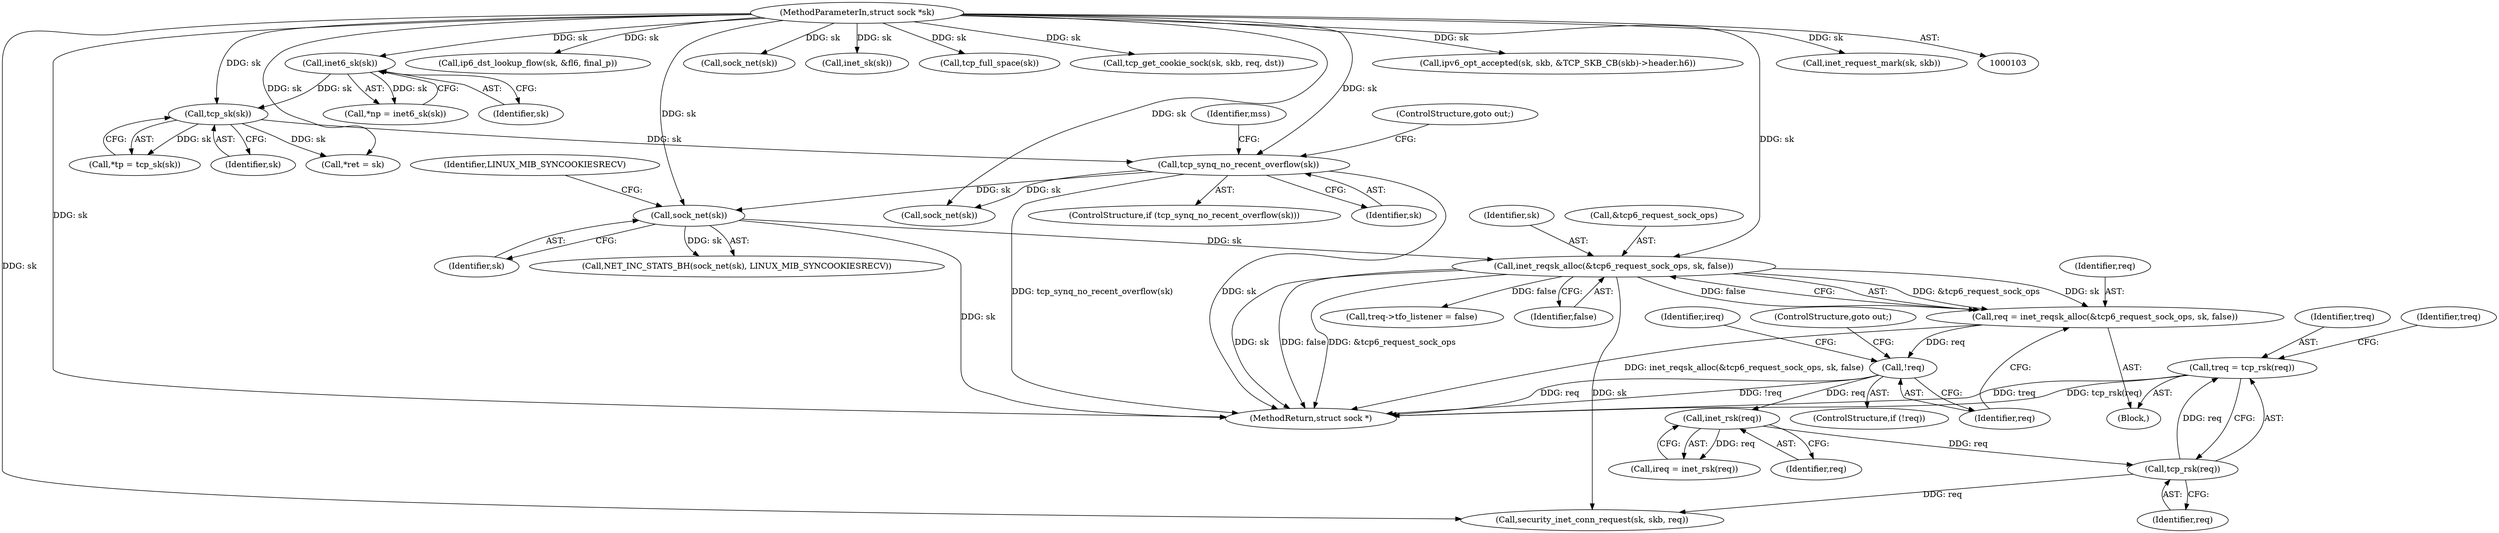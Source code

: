 digraph "0_linux_45f6fad84cc305103b28d73482b344d7f5b76f39_14@pointer" {
"1000216" [label="(Call,treq = tcp_rsk(req))"];
"1000218" [label="(Call,tcp_rsk(req))"];
"1000214" [label="(Call,inet_rsk(req))"];
"1000209" [label="(Call,!req)"];
"1000201" [label="(Call,req = inet_reqsk_alloc(&tcp6_request_sock_ops, sk, false))"];
"1000203" [label="(Call,inet_reqsk_alloc(&tcp6_request_sock_ops, sk, false))"];
"1000177" [label="(Call,sock_net(sk))"];
"1000156" [label="(Call,tcp_synq_no_recent_overflow(sk))"];
"1000104" [label="(MethodParameterIn,struct sock *sk)"];
"1000118" [label="(Call,tcp_sk(sk))"];
"1000113" [label="(Call,inet6_sk(sk))"];
"1000496" [label="(Call,ip6_dst_lookup_flow(sk, &fl6, final_p))"];
"1000116" [label="(Call,*tp = tcp_sk(sk))"];
"1000226" [label="(Call,security_inet_conn_request(sk, skb, req))"];
"1000542" [label="(Call,sock_net(sk))"];
"1000206" [label="(Identifier,sk)"];
"1000111" [label="(Call,*np = inet6_sk(sk))"];
"1000220" [label="(Call,treq->tfo_listener = false)"];
"1000219" [label="(Identifier,req)"];
"1000204" [label="(Call,&tcp6_request_sock_ops)"];
"1000106" [label="(Block,)"];
"1000486" [label="(Call,inet_sk(sk))"];
"1000179" [label="(Identifier,LINUX_MIB_SYNCOOKIESRECV)"];
"1000509" [label="(Call,tcp_full_space(sk))"];
"1000157" [label="(Identifier,sk)"];
"1000114" [label="(Identifier,sk)"];
"1000547" [label="(Call,tcp_get_cookie_sock(sk, skb, req, dst))"];
"1000560" [label="(MethodReturn,struct sock *)"];
"1000212" [label="(Call,ireq = inet_rsk(req))"];
"1000119" [label="(Identifier,sk)"];
"1000213" [label="(Identifier,ireq)"];
"1000207" [label="(Identifier,false)"];
"1000178" [label="(Identifier,sk)"];
"1000118" [label="(Call,tcp_sk(sk))"];
"1000113" [label="(Call,inet6_sk(sk))"];
"1000135" [label="(Call,*ret = sk)"];
"1000208" [label="(ControlStructure,if (!req))"];
"1000176" [label="(Call,NET_INC_STATS_BH(sock_net(sk), LINUX_MIB_SYNCOOKIESRECV))"];
"1000156" [label="(Call,tcp_synq_no_recent_overflow(sk))"];
"1000211" [label="(ControlStructure,goto out;)"];
"1000216" [label="(Call,treq = tcp_rsk(req))"];
"1000269" [label="(Call,ipv6_opt_accepted(sk, skb, &TCP_SKB_CB(skb)->header.h6))"];
"1000222" [label="(Identifier,treq)"];
"1000172" [label="(Call,sock_net(sk))"];
"1000217" [label="(Identifier,treq)"];
"1000158" [label="(ControlStructure,goto out;)"];
"1000210" [label="(Identifier,req)"];
"1000218" [label="(Call,tcp_rsk(req))"];
"1000214" [label="(Call,inet_rsk(req))"];
"1000201" [label="(Call,req = inet_reqsk_alloc(&tcp6_request_sock_ops, sk, false))"];
"1000203" [label="(Call,inet_reqsk_alloc(&tcp6_request_sock_ops, sk, false))"];
"1000177" [label="(Call,sock_net(sk))"];
"1000209" [label="(Call,!req)"];
"1000351" [label="(Call,inet_request_mark(sk, skb))"];
"1000155" [label="(ControlStructure,if (tcp_synq_no_recent_overflow(sk)))"];
"1000202" [label="(Identifier,req)"];
"1000160" [label="(Identifier,mss)"];
"1000104" [label="(MethodParameterIn,struct sock *sk)"];
"1000215" [label="(Identifier,req)"];
"1000216" -> "1000106"  [label="AST: "];
"1000216" -> "1000218"  [label="CFG: "];
"1000217" -> "1000216"  [label="AST: "];
"1000218" -> "1000216"  [label="AST: "];
"1000222" -> "1000216"  [label="CFG: "];
"1000216" -> "1000560"  [label="DDG: treq"];
"1000216" -> "1000560"  [label="DDG: tcp_rsk(req)"];
"1000218" -> "1000216"  [label="DDG: req"];
"1000218" -> "1000219"  [label="CFG: "];
"1000219" -> "1000218"  [label="AST: "];
"1000214" -> "1000218"  [label="DDG: req"];
"1000218" -> "1000226"  [label="DDG: req"];
"1000214" -> "1000212"  [label="AST: "];
"1000214" -> "1000215"  [label="CFG: "];
"1000215" -> "1000214"  [label="AST: "];
"1000212" -> "1000214"  [label="CFG: "];
"1000214" -> "1000212"  [label="DDG: req"];
"1000209" -> "1000214"  [label="DDG: req"];
"1000209" -> "1000208"  [label="AST: "];
"1000209" -> "1000210"  [label="CFG: "];
"1000210" -> "1000209"  [label="AST: "];
"1000211" -> "1000209"  [label="CFG: "];
"1000213" -> "1000209"  [label="CFG: "];
"1000209" -> "1000560"  [label="DDG: !req"];
"1000209" -> "1000560"  [label="DDG: req"];
"1000201" -> "1000209"  [label="DDG: req"];
"1000201" -> "1000106"  [label="AST: "];
"1000201" -> "1000203"  [label="CFG: "];
"1000202" -> "1000201"  [label="AST: "];
"1000203" -> "1000201"  [label="AST: "];
"1000210" -> "1000201"  [label="CFG: "];
"1000201" -> "1000560"  [label="DDG: inet_reqsk_alloc(&tcp6_request_sock_ops, sk, false)"];
"1000203" -> "1000201"  [label="DDG: &tcp6_request_sock_ops"];
"1000203" -> "1000201"  [label="DDG: sk"];
"1000203" -> "1000201"  [label="DDG: false"];
"1000203" -> "1000207"  [label="CFG: "];
"1000204" -> "1000203"  [label="AST: "];
"1000206" -> "1000203"  [label="AST: "];
"1000207" -> "1000203"  [label="AST: "];
"1000203" -> "1000560"  [label="DDG: sk"];
"1000203" -> "1000560"  [label="DDG: false"];
"1000203" -> "1000560"  [label="DDG: &tcp6_request_sock_ops"];
"1000177" -> "1000203"  [label="DDG: sk"];
"1000104" -> "1000203"  [label="DDG: sk"];
"1000203" -> "1000220"  [label="DDG: false"];
"1000203" -> "1000226"  [label="DDG: sk"];
"1000177" -> "1000176"  [label="AST: "];
"1000177" -> "1000178"  [label="CFG: "];
"1000178" -> "1000177"  [label="AST: "];
"1000179" -> "1000177"  [label="CFG: "];
"1000177" -> "1000560"  [label="DDG: sk"];
"1000177" -> "1000176"  [label="DDG: sk"];
"1000156" -> "1000177"  [label="DDG: sk"];
"1000104" -> "1000177"  [label="DDG: sk"];
"1000156" -> "1000155"  [label="AST: "];
"1000156" -> "1000157"  [label="CFG: "];
"1000157" -> "1000156"  [label="AST: "];
"1000158" -> "1000156"  [label="CFG: "];
"1000160" -> "1000156"  [label="CFG: "];
"1000156" -> "1000560"  [label="DDG: sk"];
"1000156" -> "1000560"  [label="DDG: tcp_synq_no_recent_overflow(sk)"];
"1000104" -> "1000156"  [label="DDG: sk"];
"1000118" -> "1000156"  [label="DDG: sk"];
"1000156" -> "1000172"  [label="DDG: sk"];
"1000104" -> "1000103"  [label="AST: "];
"1000104" -> "1000560"  [label="DDG: sk"];
"1000104" -> "1000113"  [label="DDG: sk"];
"1000104" -> "1000118"  [label="DDG: sk"];
"1000104" -> "1000135"  [label="DDG: sk"];
"1000104" -> "1000172"  [label="DDG: sk"];
"1000104" -> "1000226"  [label="DDG: sk"];
"1000104" -> "1000269"  [label="DDG: sk"];
"1000104" -> "1000351"  [label="DDG: sk"];
"1000104" -> "1000486"  [label="DDG: sk"];
"1000104" -> "1000496"  [label="DDG: sk"];
"1000104" -> "1000509"  [label="DDG: sk"];
"1000104" -> "1000542"  [label="DDG: sk"];
"1000104" -> "1000547"  [label="DDG: sk"];
"1000118" -> "1000116"  [label="AST: "];
"1000118" -> "1000119"  [label="CFG: "];
"1000119" -> "1000118"  [label="AST: "];
"1000116" -> "1000118"  [label="CFG: "];
"1000118" -> "1000116"  [label="DDG: sk"];
"1000113" -> "1000118"  [label="DDG: sk"];
"1000118" -> "1000135"  [label="DDG: sk"];
"1000113" -> "1000111"  [label="AST: "];
"1000113" -> "1000114"  [label="CFG: "];
"1000114" -> "1000113"  [label="AST: "];
"1000111" -> "1000113"  [label="CFG: "];
"1000113" -> "1000111"  [label="DDG: sk"];
}

